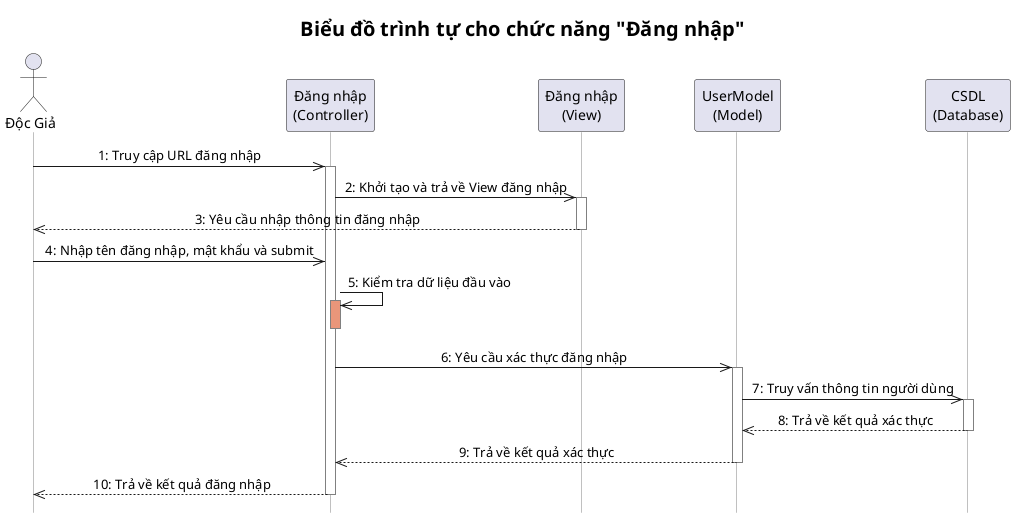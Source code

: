 @startuml
hide footbox
skinparam sequenceMessageAlign center
skinparam lifelineStrategy solid
skinparam SequenceLifeLineBorderColor grey
skinparam SequenceLifeLineBorderThickness 1
skinparam ParticipantPadding 30
skinparam BoxPadding 10
skinparam SequenceBoxBackgroundColor white
skinparam SequenceGroupBackgroundColor white
skinparam SequenceMessageAlignment center
!define ACTOR_STYLE stereotype actor
!define BOUNDARY_STYLE stereotype boundary
!define CONTROL_STYLE stereotype control
!define DATABASE_STYLE stereotype database
skinparam backgroundColor white
skinparam title {
  FontSize 20
  FontStyle bold
}
title Biểu đồ trình tự cho chức năng "Đăng nhập" 
actor "Độc Giả" as KH
participant "Đăng nhập\n(Controller)" as C
participant "Đăng nhập\n(View)" as V
participant "UserModel\n(Model)" as M 
participant "CSDL\n(Database)" as DB 
KH ->> C: 1: Truy cập URL đăng nhập
activate C
C ->> V: 2: Khởi tạo và trả về View đăng nhập
activate V
V -->> KH: 3: Yêu cầu nhập thông tin đăng nhập
deactivate V
KH ->> C: 4: Nhập tên đăng nhập, mật khẩu và submit
C ->> C: 5: Kiểm tra dữ liệu đầu vào
activate C #DarkSalmon
deactivate C
C ->> M: 6: Yêu cầu xác thực đăng nhập
activate M
M ->> DB: 7: Truy vấn thông tin người dùng
activate DB
DB -->> M: 8: Trả về kết quả xác thực
deactivate DB
M -->> C: 9: Trả về kết quả xác thực
deactivate M
C -->> KH: 10: Trả về kết quả đăng nhập
deactivate C
@enduml